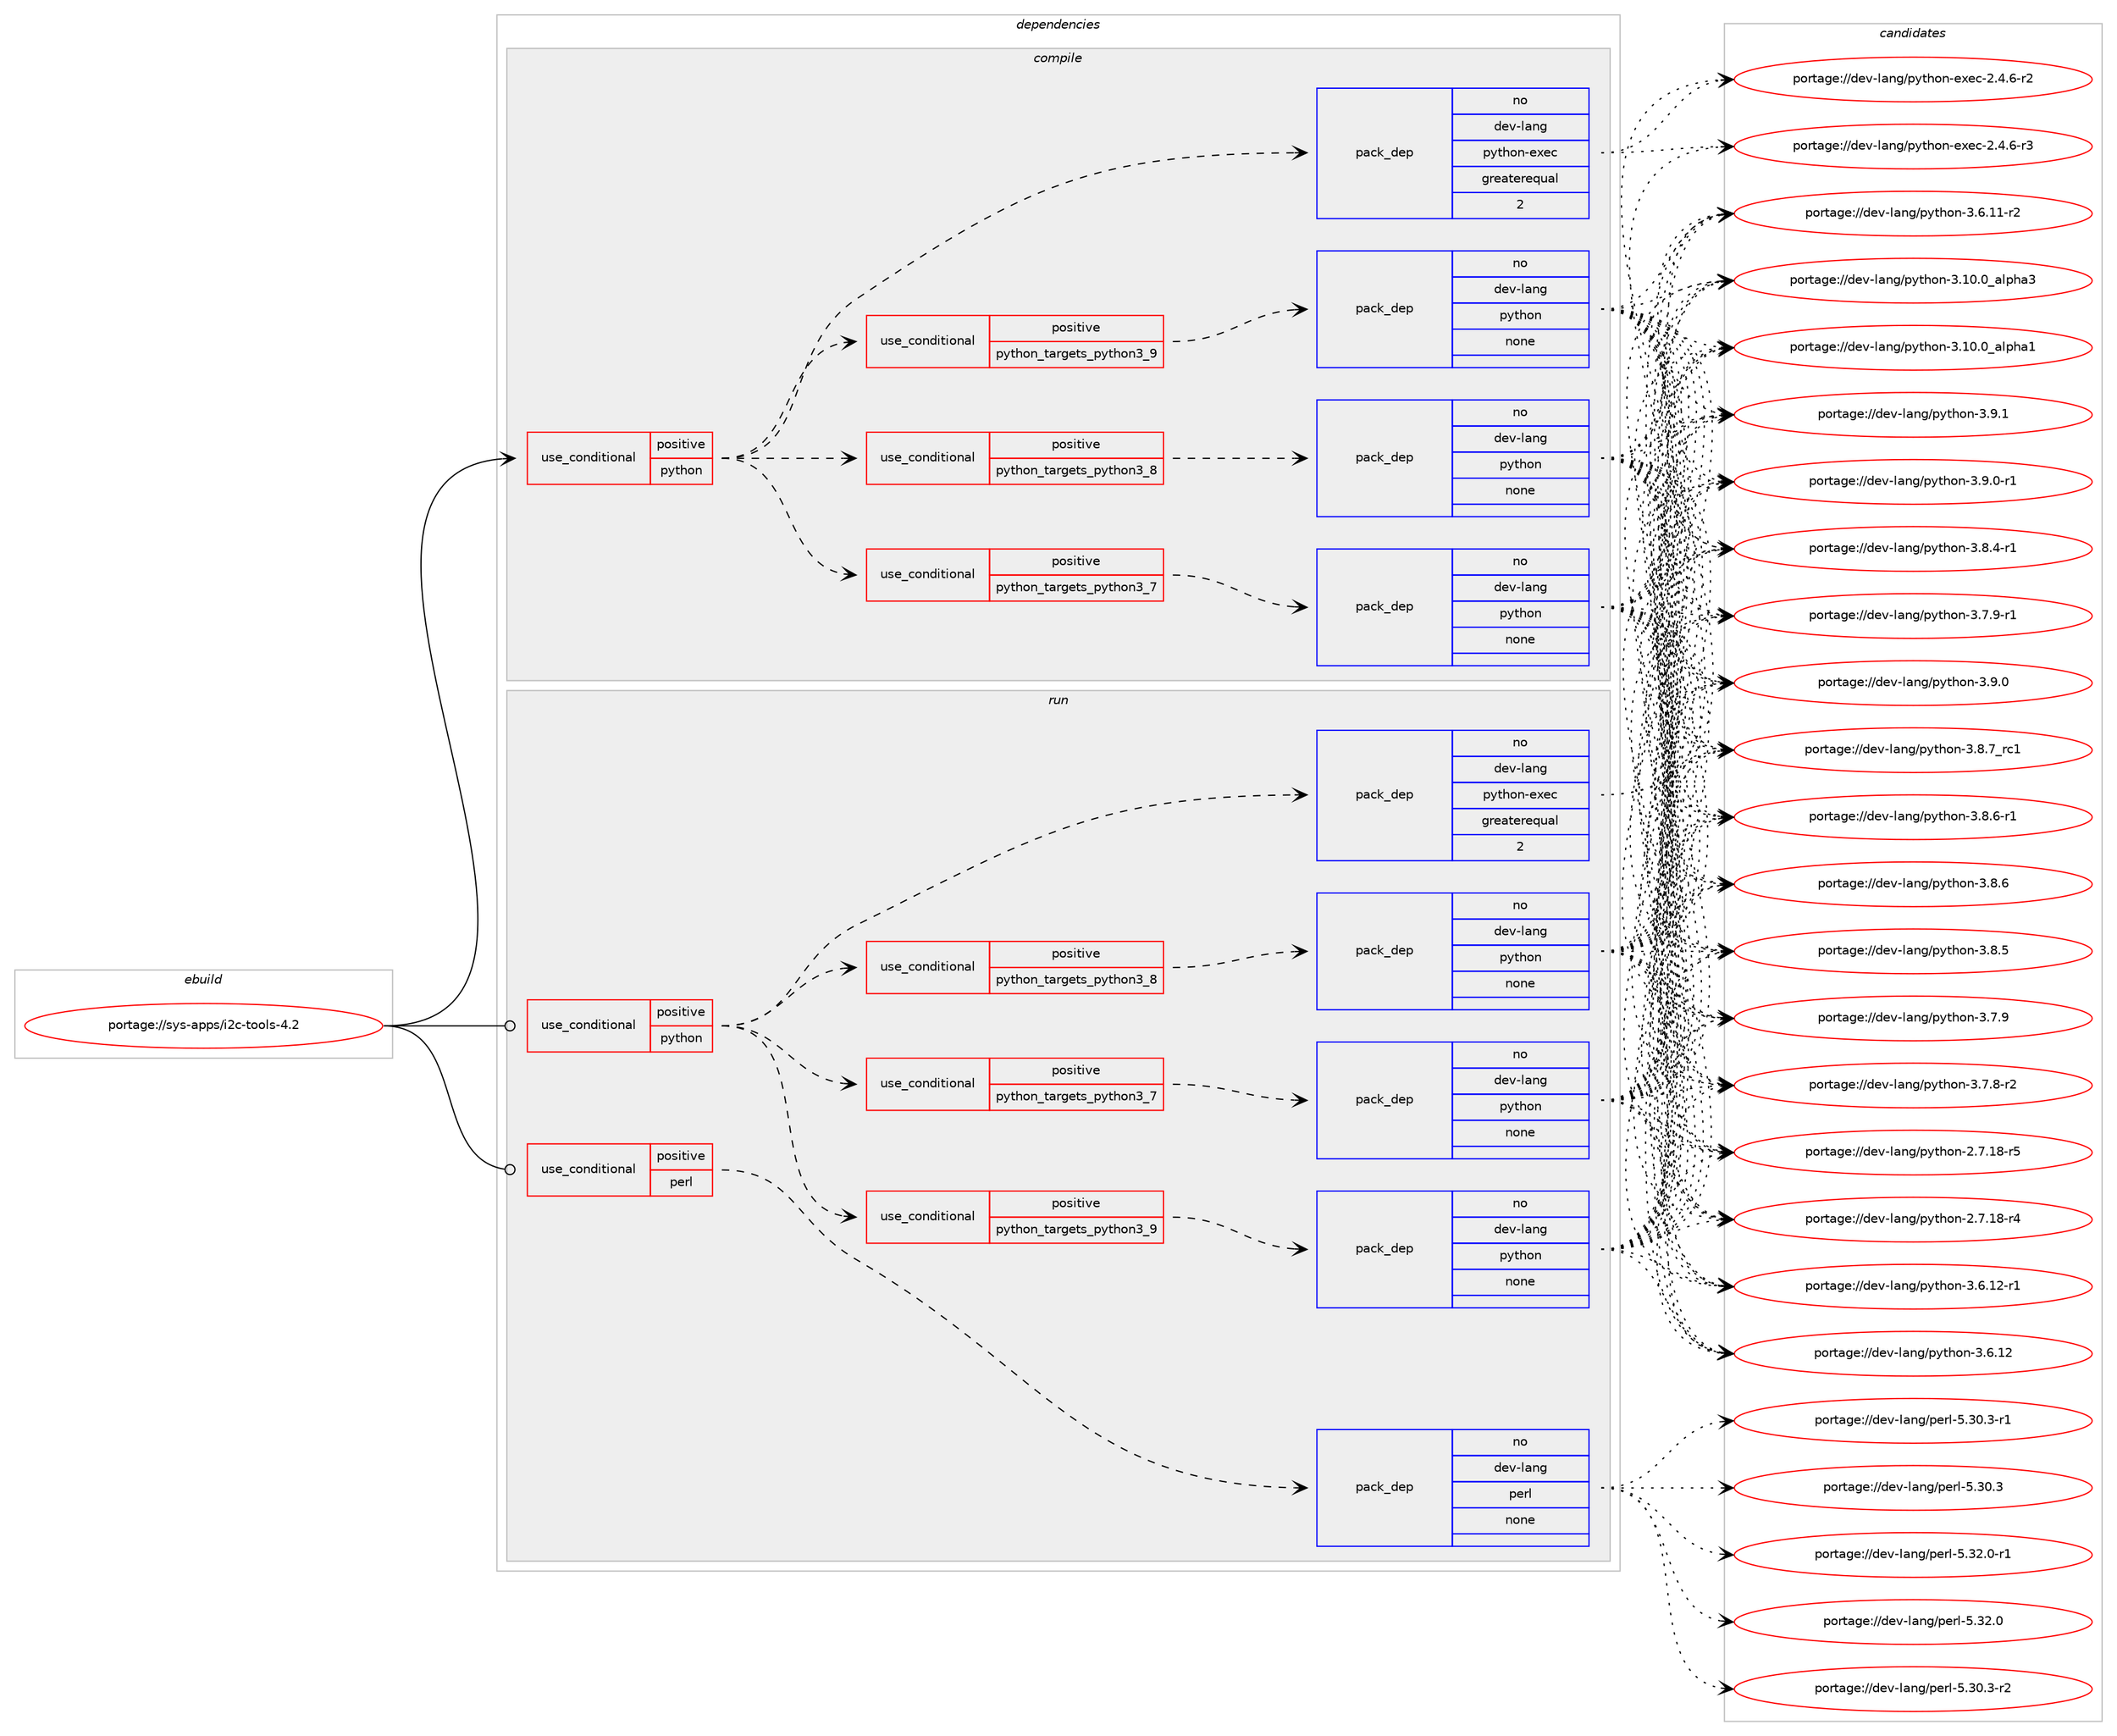 digraph prolog {

# *************
# Graph options
# *************

newrank=true;
concentrate=true;
compound=true;
graph [rankdir=LR,fontname=Helvetica,fontsize=10,ranksep=1.5];#, ranksep=2.5, nodesep=0.2];
edge  [arrowhead=vee];
node  [fontname=Helvetica,fontsize=10];

# **********
# The ebuild
# **********

subgraph cluster_leftcol {
color=gray;
rank=same;
label=<<i>ebuild</i>>;
id [label="portage://sys-apps/i2c-tools-4.2", color=red, width=4, href="../sys-apps/i2c-tools-4.2.svg"];
}

# ****************
# The dependencies
# ****************

subgraph cluster_midcol {
color=gray;
label=<<i>dependencies</i>>;
subgraph cluster_compile {
fillcolor="#eeeeee";
style=filled;
label=<<i>compile</i>>;
subgraph cond1297 {
dependency5857 [label=<<TABLE BORDER="0" CELLBORDER="1" CELLSPACING="0" CELLPADDING="4"><TR><TD ROWSPAN="3" CELLPADDING="10">use_conditional</TD></TR><TR><TD>positive</TD></TR><TR><TD>python</TD></TR></TABLE>>, shape=none, color=red];
subgraph cond1298 {
dependency5858 [label=<<TABLE BORDER="0" CELLBORDER="1" CELLSPACING="0" CELLPADDING="4"><TR><TD ROWSPAN="3" CELLPADDING="10">use_conditional</TD></TR><TR><TD>positive</TD></TR><TR><TD>python_targets_python3_7</TD></TR></TABLE>>, shape=none, color=red];
subgraph pack4469 {
dependency5859 [label=<<TABLE BORDER="0" CELLBORDER="1" CELLSPACING="0" CELLPADDING="4" WIDTH="220"><TR><TD ROWSPAN="6" CELLPADDING="30">pack_dep</TD></TR><TR><TD WIDTH="110">no</TD></TR><TR><TD>dev-lang</TD></TR><TR><TD>python</TD></TR><TR><TD>none</TD></TR><TR><TD></TD></TR></TABLE>>, shape=none, color=blue];
}
dependency5858:e -> dependency5859:w [weight=20,style="dashed",arrowhead="vee"];
}
dependency5857:e -> dependency5858:w [weight=20,style="dashed",arrowhead="vee"];
subgraph cond1299 {
dependency5860 [label=<<TABLE BORDER="0" CELLBORDER="1" CELLSPACING="0" CELLPADDING="4"><TR><TD ROWSPAN="3" CELLPADDING="10">use_conditional</TD></TR><TR><TD>positive</TD></TR><TR><TD>python_targets_python3_8</TD></TR></TABLE>>, shape=none, color=red];
subgraph pack4470 {
dependency5861 [label=<<TABLE BORDER="0" CELLBORDER="1" CELLSPACING="0" CELLPADDING="4" WIDTH="220"><TR><TD ROWSPAN="6" CELLPADDING="30">pack_dep</TD></TR><TR><TD WIDTH="110">no</TD></TR><TR><TD>dev-lang</TD></TR><TR><TD>python</TD></TR><TR><TD>none</TD></TR><TR><TD></TD></TR></TABLE>>, shape=none, color=blue];
}
dependency5860:e -> dependency5861:w [weight=20,style="dashed",arrowhead="vee"];
}
dependency5857:e -> dependency5860:w [weight=20,style="dashed",arrowhead="vee"];
subgraph cond1300 {
dependency5862 [label=<<TABLE BORDER="0" CELLBORDER="1" CELLSPACING="0" CELLPADDING="4"><TR><TD ROWSPAN="3" CELLPADDING="10">use_conditional</TD></TR><TR><TD>positive</TD></TR><TR><TD>python_targets_python3_9</TD></TR></TABLE>>, shape=none, color=red];
subgraph pack4471 {
dependency5863 [label=<<TABLE BORDER="0" CELLBORDER="1" CELLSPACING="0" CELLPADDING="4" WIDTH="220"><TR><TD ROWSPAN="6" CELLPADDING="30">pack_dep</TD></TR><TR><TD WIDTH="110">no</TD></TR><TR><TD>dev-lang</TD></TR><TR><TD>python</TD></TR><TR><TD>none</TD></TR><TR><TD></TD></TR></TABLE>>, shape=none, color=blue];
}
dependency5862:e -> dependency5863:w [weight=20,style="dashed",arrowhead="vee"];
}
dependency5857:e -> dependency5862:w [weight=20,style="dashed",arrowhead="vee"];
subgraph pack4472 {
dependency5864 [label=<<TABLE BORDER="0" CELLBORDER="1" CELLSPACING="0" CELLPADDING="4" WIDTH="220"><TR><TD ROWSPAN="6" CELLPADDING="30">pack_dep</TD></TR><TR><TD WIDTH="110">no</TD></TR><TR><TD>dev-lang</TD></TR><TR><TD>python-exec</TD></TR><TR><TD>greaterequal</TD></TR><TR><TD>2</TD></TR></TABLE>>, shape=none, color=blue];
}
dependency5857:e -> dependency5864:w [weight=20,style="dashed",arrowhead="vee"];
}
id:e -> dependency5857:w [weight=20,style="solid",arrowhead="vee"];
}
subgraph cluster_compileandrun {
fillcolor="#eeeeee";
style=filled;
label=<<i>compile and run</i>>;
}
subgraph cluster_run {
fillcolor="#eeeeee";
style=filled;
label=<<i>run</i>>;
subgraph cond1301 {
dependency5865 [label=<<TABLE BORDER="0" CELLBORDER="1" CELLSPACING="0" CELLPADDING="4"><TR><TD ROWSPAN="3" CELLPADDING="10">use_conditional</TD></TR><TR><TD>positive</TD></TR><TR><TD>perl</TD></TR></TABLE>>, shape=none, color=red];
subgraph pack4473 {
dependency5866 [label=<<TABLE BORDER="0" CELLBORDER="1" CELLSPACING="0" CELLPADDING="4" WIDTH="220"><TR><TD ROWSPAN="6" CELLPADDING="30">pack_dep</TD></TR><TR><TD WIDTH="110">no</TD></TR><TR><TD>dev-lang</TD></TR><TR><TD>perl</TD></TR><TR><TD>none</TD></TR><TR><TD></TD></TR></TABLE>>, shape=none, color=blue];
}
dependency5865:e -> dependency5866:w [weight=20,style="dashed",arrowhead="vee"];
}
id:e -> dependency5865:w [weight=20,style="solid",arrowhead="odot"];
subgraph cond1302 {
dependency5867 [label=<<TABLE BORDER="0" CELLBORDER="1" CELLSPACING="0" CELLPADDING="4"><TR><TD ROWSPAN="3" CELLPADDING="10">use_conditional</TD></TR><TR><TD>positive</TD></TR><TR><TD>python</TD></TR></TABLE>>, shape=none, color=red];
subgraph cond1303 {
dependency5868 [label=<<TABLE BORDER="0" CELLBORDER="1" CELLSPACING="0" CELLPADDING="4"><TR><TD ROWSPAN="3" CELLPADDING="10">use_conditional</TD></TR><TR><TD>positive</TD></TR><TR><TD>python_targets_python3_7</TD></TR></TABLE>>, shape=none, color=red];
subgraph pack4474 {
dependency5869 [label=<<TABLE BORDER="0" CELLBORDER="1" CELLSPACING="0" CELLPADDING="4" WIDTH="220"><TR><TD ROWSPAN="6" CELLPADDING="30">pack_dep</TD></TR><TR><TD WIDTH="110">no</TD></TR><TR><TD>dev-lang</TD></TR><TR><TD>python</TD></TR><TR><TD>none</TD></TR><TR><TD></TD></TR></TABLE>>, shape=none, color=blue];
}
dependency5868:e -> dependency5869:w [weight=20,style="dashed",arrowhead="vee"];
}
dependency5867:e -> dependency5868:w [weight=20,style="dashed",arrowhead="vee"];
subgraph cond1304 {
dependency5870 [label=<<TABLE BORDER="0" CELLBORDER="1" CELLSPACING="0" CELLPADDING="4"><TR><TD ROWSPAN="3" CELLPADDING="10">use_conditional</TD></TR><TR><TD>positive</TD></TR><TR><TD>python_targets_python3_8</TD></TR></TABLE>>, shape=none, color=red];
subgraph pack4475 {
dependency5871 [label=<<TABLE BORDER="0" CELLBORDER="1" CELLSPACING="0" CELLPADDING="4" WIDTH="220"><TR><TD ROWSPAN="6" CELLPADDING="30">pack_dep</TD></TR><TR><TD WIDTH="110">no</TD></TR><TR><TD>dev-lang</TD></TR><TR><TD>python</TD></TR><TR><TD>none</TD></TR><TR><TD></TD></TR></TABLE>>, shape=none, color=blue];
}
dependency5870:e -> dependency5871:w [weight=20,style="dashed",arrowhead="vee"];
}
dependency5867:e -> dependency5870:w [weight=20,style="dashed",arrowhead="vee"];
subgraph cond1305 {
dependency5872 [label=<<TABLE BORDER="0" CELLBORDER="1" CELLSPACING="0" CELLPADDING="4"><TR><TD ROWSPAN="3" CELLPADDING="10">use_conditional</TD></TR><TR><TD>positive</TD></TR><TR><TD>python_targets_python3_9</TD></TR></TABLE>>, shape=none, color=red];
subgraph pack4476 {
dependency5873 [label=<<TABLE BORDER="0" CELLBORDER="1" CELLSPACING="0" CELLPADDING="4" WIDTH="220"><TR><TD ROWSPAN="6" CELLPADDING="30">pack_dep</TD></TR><TR><TD WIDTH="110">no</TD></TR><TR><TD>dev-lang</TD></TR><TR><TD>python</TD></TR><TR><TD>none</TD></TR><TR><TD></TD></TR></TABLE>>, shape=none, color=blue];
}
dependency5872:e -> dependency5873:w [weight=20,style="dashed",arrowhead="vee"];
}
dependency5867:e -> dependency5872:w [weight=20,style="dashed",arrowhead="vee"];
subgraph pack4477 {
dependency5874 [label=<<TABLE BORDER="0" CELLBORDER="1" CELLSPACING="0" CELLPADDING="4" WIDTH="220"><TR><TD ROWSPAN="6" CELLPADDING="30">pack_dep</TD></TR><TR><TD WIDTH="110">no</TD></TR><TR><TD>dev-lang</TD></TR><TR><TD>python-exec</TD></TR><TR><TD>greaterequal</TD></TR><TR><TD>2</TD></TR></TABLE>>, shape=none, color=blue];
}
dependency5867:e -> dependency5874:w [weight=20,style="dashed",arrowhead="vee"];
}
id:e -> dependency5867:w [weight=20,style="solid",arrowhead="odot"];
}
}

# **************
# The candidates
# **************

subgraph cluster_choices {
rank=same;
color=gray;
label=<<i>candidates</i>>;

subgraph choice4469 {
color=black;
nodesep=1;
choice100101118451089711010347112121116104111110455146574649 [label="portage://dev-lang/python-3.9.1", color=red, width=4,href="../dev-lang/python-3.9.1.svg"];
choice1001011184510897110103471121211161041111104551465746484511449 [label="portage://dev-lang/python-3.9.0-r1", color=red, width=4,href="../dev-lang/python-3.9.0-r1.svg"];
choice100101118451089711010347112121116104111110455146574648 [label="portage://dev-lang/python-3.9.0", color=red, width=4,href="../dev-lang/python-3.9.0.svg"];
choice100101118451089711010347112121116104111110455146564655951149949 [label="portage://dev-lang/python-3.8.7_rc1", color=red, width=4,href="../dev-lang/python-3.8.7_rc1.svg"];
choice1001011184510897110103471121211161041111104551465646544511449 [label="portage://dev-lang/python-3.8.6-r1", color=red, width=4,href="../dev-lang/python-3.8.6-r1.svg"];
choice100101118451089711010347112121116104111110455146564654 [label="portage://dev-lang/python-3.8.6", color=red, width=4,href="../dev-lang/python-3.8.6.svg"];
choice100101118451089711010347112121116104111110455146564653 [label="portage://dev-lang/python-3.8.5", color=red, width=4,href="../dev-lang/python-3.8.5.svg"];
choice1001011184510897110103471121211161041111104551465646524511449 [label="portage://dev-lang/python-3.8.4-r1", color=red, width=4,href="../dev-lang/python-3.8.4-r1.svg"];
choice1001011184510897110103471121211161041111104551465546574511449 [label="portage://dev-lang/python-3.7.9-r1", color=red, width=4,href="../dev-lang/python-3.7.9-r1.svg"];
choice100101118451089711010347112121116104111110455146554657 [label="portage://dev-lang/python-3.7.9", color=red, width=4,href="../dev-lang/python-3.7.9.svg"];
choice1001011184510897110103471121211161041111104551465546564511450 [label="portage://dev-lang/python-3.7.8-r2", color=red, width=4,href="../dev-lang/python-3.7.8-r2.svg"];
choice100101118451089711010347112121116104111110455146544649504511449 [label="portage://dev-lang/python-3.6.12-r1", color=red, width=4,href="../dev-lang/python-3.6.12-r1.svg"];
choice10010111845108971101034711212111610411111045514654464950 [label="portage://dev-lang/python-3.6.12", color=red, width=4,href="../dev-lang/python-3.6.12.svg"];
choice100101118451089711010347112121116104111110455146544649494511450 [label="portage://dev-lang/python-3.6.11-r2", color=red, width=4,href="../dev-lang/python-3.6.11-r2.svg"];
choice1001011184510897110103471121211161041111104551464948464895971081121049751 [label="portage://dev-lang/python-3.10.0_alpha3", color=red, width=4,href="../dev-lang/python-3.10.0_alpha3.svg"];
choice1001011184510897110103471121211161041111104551464948464895971081121049749 [label="portage://dev-lang/python-3.10.0_alpha1", color=red, width=4,href="../dev-lang/python-3.10.0_alpha1.svg"];
choice100101118451089711010347112121116104111110455046554649564511453 [label="portage://dev-lang/python-2.7.18-r5", color=red, width=4,href="../dev-lang/python-2.7.18-r5.svg"];
choice100101118451089711010347112121116104111110455046554649564511452 [label="portage://dev-lang/python-2.7.18-r4", color=red, width=4,href="../dev-lang/python-2.7.18-r4.svg"];
dependency5859:e -> choice100101118451089711010347112121116104111110455146574649:w [style=dotted,weight="100"];
dependency5859:e -> choice1001011184510897110103471121211161041111104551465746484511449:w [style=dotted,weight="100"];
dependency5859:e -> choice100101118451089711010347112121116104111110455146574648:w [style=dotted,weight="100"];
dependency5859:e -> choice100101118451089711010347112121116104111110455146564655951149949:w [style=dotted,weight="100"];
dependency5859:e -> choice1001011184510897110103471121211161041111104551465646544511449:w [style=dotted,weight="100"];
dependency5859:e -> choice100101118451089711010347112121116104111110455146564654:w [style=dotted,weight="100"];
dependency5859:e -> choice100101118451089711010347112121116104111110455146564653:w [style=dotted,weight="100"];
dependency5859:e -> choice1001011184510897110103471121211161041111104551465646524511449:w [style=dotted,weight="100"];
dependency5859:e -> choice1001011184510897110103471121211161041111104551465546574511449:w [style=dotted,weight="100"];
dependency5859:e -> choice100101118451089711010347112121116104111110455146554657:w [style=dotted,weight="100"];
dependency5859:e -> choice1001011184510897110103471121211161041111104551465546564511450:w [style=dotted,weight="100"];
dependency5859:e -> choice100101118451089711010347112121116104111110455146544649504511449:w [style=dotted,weight="100"];
dependency5859:e -> choice10010111845108971101034711212111610411111045514654464950:w [style=dotted,weight="100"];
dependency5859:e -> choice100101118451089711010347112121116104111110455146544649494511450:w [style=dotted,weight="100"];
dependency5859:e -> choice1001011184510897110103471121211161041111104551464948464895971081121049751:w [style=dotted,weight="100"];
dependency5859:e -> choice1001011184510897110103471121211161041111104551464948464895971081121049749:w [style=dotted,weight="100"];
dependency5859:e -> choice100101118451089711010347112121116104111110455046554649564511453:w [style=dotted,weight="100"];
dependency5859:e -> choice100101118451089711010347112121116104111110455046554649564511452:w [style=dotted,weight="100"];
}
subgraph choice4470 {
color=black;
nodesep=1;
choice100101118451089711010347112121116104111110455146574649 [label="portage://dev-lang/python-3.9.1", color=red, width=4,href="../dev-lang/python-3.9.1.svg"];
choice1001011184510897110103471121211161041111104551465746484511449 [label="portage://dev-lang/python-3.9.0-r1", color=red, width=4,href="../dev-lang/python-3.9.0-r1.svg"];
choice100101118451089711010347112121116104111110455146574648 [label="portage://dev-lang/python-3.9.0", color=red, width=4,href="../dev-lang/python-3.9.0.svg"];
choice100101118451089711010347112121116104111110455146564655951149949 [label="portage://dev-lang/python-3.8.7_rc1", color=red, width=4,href="../dev-lang/python-3.8.7_rc1.svg"];
choice1001011184510897110103471121211161041111104551465646544511449 [label="portage://dev-lang/python-3.8.6-r1", color=red, width=4,href="../dev-lang/python-3.8.6-r1.svg"];
choice100101118451089711010347112121116104111110455146564654 [label="portage://dev-lang/python-3.8.6", color=red, width=4,href="../dev-lang/python-3.8.6.svg"];
choice100101118451089711010347112121116104111110455146564653 [label="portage://dev-lang/python-3.8.5", color=red, width=4,href="../dev-lang/python-3.8.5.svg"];
choice1001011184510897110103471121211161041111104551465646524511449 [label="portage://dev-lang/python-3.8.4-r1", color=red, width=4,href="../dev-lang/python-3.8.4-r1.svg"];
choice1001011184510897110103471121211161041111104551465546574511449 [label="portage://dev-lang/python-3.7.9-r1", color=red, width=4,href="../dev-lang/python-3.7.9-r1.svg"];
choice100101118451089711010347112121116104111110455146554657 [label="portage://dev-lang/python-3.7.9", color=red, width=4,href="../dev-lang/python-3.7.9.svg"];
choice1001011184510897110103471121211161041111104551465546564511450 [label="portage://dev-lang/python-3.7.8-r2", color=red, width=4,href="../dev-lang/python-3.7.8-r2.svg"];
choice100101118451089711010347112121116104111110455146544649504511449 [label="portage://dev-lang/python-3.6.12-r1", color=red, width=4,href="../dev-lang/python-3.6.12-r1.svg"];
choice10010111845108971101034711212111610411111045514654464950 [label="portage://dev-lang/python-3.6.12", color=red, width=4,href="../dev-lang/python-3.6.12.svg"];
choice100101118451089711010347112121116104111110455146544649494511450 [label="portage://dev-lang/python-3.6.11-r2", color=red, width=4,href="../dev-lang/python-3.6.11-r2.svg"];
choice1001011184510897110103471121211161041111104551464948464895971081121049751 [label="portage://dev-lang/python-3.10.0_alpha3", color=red, width=4,href="../dev-lang/python-3.10.0_alpha3.svg"];
choice1001011184510897110103471121211161041111104551464948464895971081121049749 [label="portage://dev-lang/python-3.10.0_alpha1", color=red, width=4,href="../dev-lang/python-3.10.0_alpha1.svg"];
choice100101118451089711010347112121116104111110455046554649564511453 [label="portage://dev-lang/python-2.7.18-r5", color=red, width=4,href="../dev-lang/python-2.7.18-r5.svg"];
choice100101118451089711010347112121116104111110455046554649564511452 [label="portage://dev-lang/python-2.7.18-r4", color=red, width=4,href="../dev-lang/python-2.7.18-r4.svg"];
dependency5861:e -> choice100101118451089711010347112121116104111110455146574649:w [style=dotted,weight="100"];
dependency5861:e -> choice1001011184510897110103471121211161041111104551465746484511449:w [style=dotted,weight="100"];
dependency5861:e -> choice100101118451089711010347112121116104111110455146574648:w [style=dotted,weight="100"];
dependency5861:e -> choice100101118451089711010347112121116104111110455146564655951149949:w [style=dotted,weight="100"];
dependency5861:e -> choice1001011184510897110103471121211161041111104551465646544511449:w [style=dotted,weight="100"];
dependency5861:e -> choice100101118451089711010347112121116104111110455146564654:w [style=dotted,weight="100"];
dependency5861:e -> choice100101118451089711010347112121116104111110455146564653:w [style=dotted,weight="100"];
dependency5861:e -> choice1001011184510897110103471121211161041111104551465646524511449:w [style=dotted,weight="100"];
dependency5861:e -> choice1001011184510897110103471121211161041111104551465546574511449:w [style=dotted,weight="100"];
dependency5861:e -> choice100101118451089711010347112121116104111110455146554657:w [style=dotted,weight="100"];
dependency5861:e -> choice1001011184510897110103471121211161041111104551465546564511450:w [style=dotted,weight="100"];
dependency5861:e -> choice100101118451089711010347112121116104111110455146544649504511449:w [style=dotted,weight="100"];
dependency5861:e -> choice10010111845108971101034711212111610411111045514654464950:w [style=dotted,weight="100"];
dependency5861:e -> choice100101118451089711010347112121116104111110455146544649494511450:w [style=dotted,weight="100"];
dependency5861:e -> choice1001011184510897110103471121211161041111104551464948464895971081121049751:w [style=dotted,weight="100"];
dependency5861:e -> choice1001011184510897110103471121211161041111104551464948464895971081121049749:w [style=dotted,weight="100"];
dependency5861:e -> choice100101118451089711010347112121116104111110455046554649564511453:w [style=dotted,weight="100"];
dependency5861:e -> choice100101118451089711010347112121116104111110455046554649564511452:w [style=dotted,weight="100"];
}
subgraph choice4471 {
color=black;
nodesep=1;
choice100101118451089711010347112121116104111110455146574649 [label="portage://dev-lang/python-3.9.1", color=red, width=4,href="../dev-lang/python-3.9.1.svg"];
choice1001011184510897110103471121211161041111104551465746484511449 [label="portage://dev-lang/python-3.9.0-r1", color=red, width=4,href="../dev-lang/python-3.9.0-r1.svg"];
choice100101118451089711010347112121116104111110455146574648 [label="portage://dev-lang/python-3.9.0", color=red, width=4,href="../dev-lang/python-3.9.0.svg"];
choice100101118451089711010347112121116104111110455146564655951149949 [label="portage://dev-lang/python-3.8.7_rc1", color=red, width=4,href="../dev-lang/python-3.8.7_rc1.svg"];
choice1001011184510897110103471121211161041111104551465646544511449 [label="portage://dev-lang/python-3.8.6-r1", color=red, width=4,href="../dev-lang/python-3.8.6-r1.svg"];
choice100101118451089711010347112121116104111110455146564654 [label="portage://dev-lang/python-3.8.6", color=red, width=4,href="../dev-lang/python-3.8.6.svg"];
choice100101118451089711010347112121116104111110455146564653 [label="portage://dev-lang/python-3.8.5", color=red, width=4,href="../dev-lang/python-3.8.5.svg"];
choice1001011184510897110103471121211161041111104551465646524511449 [label="portage://dev-lang/python-3.8.4-r1", color=red, width=4,href="../dev-lang/python-3.8.4-r1.svg"];
choice1001011184510897110103471121211161041111104551465546574511449 [label="portage://dev-lang/python-3.7.9-r1", color=red, width=4,href="../dev-lang/python-3.7.9-r1.svg"];
choice100101118451089711010347112121116104111110455146554657 [label="portage://dev-lang/python-3.7.9", color=red, width=4,href="../dev-lang/python-3.7.9.svg"];
choice1001011184510897110103471121211161041111104551465546564511450 [label="portage://dev-lang/python-3.7.8-r2", color=red, width=4,href="../dev-lang/python-3.7.8-r2.svg"];
choice100101118451089711010347112121116104111110455146544649504511449 [label="portage://dev-lang/python-3.6.12-r1", color=red, width=4,href="../dev-lang/python-3.6.12-r1.svg"];
choice10010111845108971101034711212111610411111045514654464950 [label="portage://dev-lang/python-3.6.12", color=red, width=4,href="../dev-lang/python-3.6.12.svg"];
choice100101118451089711010347112121116104111110455146544649494511450 [label="portage://dev-lang/python-3.6.11-r2", color=red, width=4,href="../dev-lang/python-3.6.11-r2.svg"];
choice1001011184510897110103471121211161041111104551464948464895971081121049751 [label="portage://dev-lang/python-3.10.0_alpha3", color=red, width=4,href="../dev-lang/python-3.10.0_alpha3.svg"];
choice1001011184510897110103471121211161041111104551464948464895971081121049749 [label="portage://dev-lang/python-3.10.0_alpha1", color=red, width=4,href="../dev-lang/python-3.10.0_alpha1.svg"];
choice100101118451089711010347112121116104111110455046554649564511453 [label="portage://dev-lang/python-2.7.18-r5", color=red, width=4,href="../dev-lang/python-2.7.18-r5.svg"];
choice100101118451089711010347112121116104111110455046554649564511452 [label="portage://dev-lang/python-2.7.18-r4", color=red, width=4,href="../dev-lang/python-2.7.18-r4.svg"];
dependency5863:e -> choice100101118451089711010347112121116104111110455146574649:w [style=dotted,weight="100"];
dependency5863:e -> choice1001011184510897110103471121211161041111104551465746484511449:w [style=dotted,weight="100"];
dependency5863:e -> choice100101118451089711010347112121116104111110455146574648:w [style=dotted,weight="100"];
dependency5863:e -> choice100101118451089711010347112121116104111110455146564655951149949:w [style=dotted,weight="100"];
dependency5863:e -> choice1001011184510897110103471121211161041111104551465646544511449:w [style=dotted,weight="100"];
dependency5863:e -> choice100101118451089711010347112121116104111110455146564654:w [style=dotted,weight="100"];
dependency5863:e -> choice100101118451089711010347112121116104111110455146564653:w [style=dotted,weight="100"];
dependency5863:e -> choice1001011184510897110103471121211161041111104551465646524511449:w [style=dotted,weight="100"];
dependency5863:e -> choice1001011184510897110103471121211161041111104551465546574511449:w [style=dotted,weight="100"];
dependency5863:e -> choice100101118451089711010347112121116104111110455146554657:w [style=dotted,weight="100"];
dependency5863:e -> choice1001011184510897110103471121211161041111104551465546564511450:w [style=dotted,weight="100"];
dependency5863:e -> choice100101118451089711010347112121116104111110455146544649504511449:w [style=dotted,weight="100"];
dependency5863:e -> choice10010111845108971101034711212111610411111045514654464950:w [style=dotted,weight="100"];
dependency5863:e -> choice100101118451089711010347112121116104111110455146544649494511450:w [style=dotted,weight="100"];
dependency5863:e -> choice1001011184510897110103471121211161041111104551464948464895971081121049751:w [style=dotted,weight="100"];
dependency5863:e -> choice1001011184510897110103471121211161041111104551464948464895971081121049749:w [style=dotted,weight="100"];
dependency5863:e -> choice100101118451089711010347112121116104111110455046554649564511453:w [style=dotted,weight="100"];
dependency5863:e -> choice100101118451089711010347112121116104111110455046554649564511452:w [style=dotted,weight="100"];
}
subgraph choice4472 {
color=black;
nodesep=1;
choice10010111845108971101034711212111610411111045101120101994550465246544511451 [label="portage://dev-lang/python-exec-2.4.6-r3", color=red, width=4,href="../dev-lang/python-exec-2.4.6-r3.svg"];
choice10010111845108971101034711212111610411111045101120101994550465246544511450 [label="portage://dev-lang/python-exec-2.4.6-r2", color=red, width=4,href="../dev-lang/python-exec-2.4.6-r2.svg"];
dependency5864:e -> choice10010111845108971101034711212111610411111045101120101994550465246544511451:w [style=dotted,weight="100"];
dependency5864:e -> choice10010111845108971101034711212111610411111045101120101994550465246544511450:w [style=dotted,weight="100"];
}
subgraph choice4473 {
color=black;
nodesep=1;
choice100101118451089711010347112101114108455346515046484511449 [label="portage://dev-lang/perl-5.32.0-r1", color=red, width=4,href="../dev-lang/perl-5.32.0-r1.svg"];
choice10010111845108971101034711210111410845534651504648 [label="portage://dev-lang/perl-5.32.0", color=red, width=4,href="../dev-lang/perl-5.32.0.svg"];
choice100101118451089711010347112101114108455346514846514511450 [label="portage://dev-lang/perl-5.30.3-r2", color=red, width=4,href="../dev-lang/perl-5.30.3-r2.svg"];
choice100101118451089711010347112101114108455346514846514511449 [label="portage://dev-lang/perl-5.30.3-r1", color=red, width=4,href="../dev-lang/perl-5.30.3-r1.svg"];
choice10010111845108971101034711210111410845534651484651 [label="portage://dev-lang/perl-5.30.3", color=red, width=4,href="../dev-lang/perl-5.30.3.svg"];
dependency5866:e -> choice100101118451089711010347112101114108455346515046484511449:w [style=dotted,weight="100"];
dependency5866:e -> choice10010111845108971101034711210111410845534651504648:w [style=dotted,weight="100"];
dependency5866:e -> choice100101118451089711010347112101114108455346514846514511450:w [style=dotted,weight="100"];
dependency5866:e -> choice100101118451089711010347112101114108455346514846514511449:w [style=dotted,weight="100"];
dependency5866:e -> choice10010111845108971101034711210111410845534651484651:w [style=dotted,weight="100"];
}
subgraph choice4474 {
color=black;
nodesep=1;
choice100101118451089711010347112121116104111110455146574649 [label="portage://dev-lang/python-3.9.1", color=red, width=4,href="../dev-lang/python-3.9.1.svg"];
choice1001011184510897110103471121211161041111104551465746484511449 [label="portage://dev-lang/python-3.9.0-r1", color=red, width=4,href="../dev-lang/python-3.9.0-r1.svg"];
choice100101118451089711010347112121116104111110455146574648 [label="portage://dev-lang/python-3.9.0", color=red, width=4,href="../dev-lang/python-3.9.0.svg"];
choice100101118451089711010347112121116104111110455146564655951149949 [label="portage://dev-lang/python-3.8.7_rc1", color=red, width=4,href="../dev-lang/python-3.8.7_rc1.svg"];
choice1001011184510897110103471121211161041111104551465646544511449 [label="portage://dev-lang/python-3.8.6-r1", color=red, width=4,href="../dev-lang/python-3.8.6-r1.svg"];
choice100101118451089711010347112121116104111110455146564654 [label="portage://dev-lang/python-3.8.6", color=red, width=4,href="../dev-lang/python-3.8.6.svg"];
choice100101118451089711010347112121116104111110455146564653 [label="portage://dev-lang/python-3.8.5", color=red, width=4,href="../dev-lang/python-3.8.5.svg"];
choice1001011184510897110103471121211161041111104551465646524511449 [label="portage://dev-lang/python-3.8.4-r1", color=red, width=4,href="../dev-lang/python-3.8.4-r1.svg"];
choice1001011184510897110103471121211161041111104551465546574511449 [label="portage://dev-lang/python-3.7.9-r1", color=red, width=4,href="../dev-lang/python-3.7.9-r1.svg"];
choice100101118451089711010347112121116104111110455146554657 [label="portage://dev-lang/python-3.7.9", color=red, width=4,href="../dev-lang/python-3.7.9.svg"];
choice1001011184510897110103471121211161041111104551465546564511450 [label="portage://dev-lang/python-3.7.8-r2", color=red, width=4,href="../dev-lang/python-3.7.8-r2.svg"];
choice100101118451089711010347112121116104111110455146544649504511449 [label="portage://dev-lang/python-3.6.12-r1", color=red, width=4,href="../dev-lang/python-3.6.12-r1.svg"];
choice10010111845108971101034711212111610411111045514654464950 [label="portage://dev-lang/python-3.6.12", color=red, width=4,href="../dev-lang/python-3.6.12.svg"];
choice100101118451089711010347112121116104111110455146544649494511450 [label="portage://dev-lang/python-3.6.11-r2", color=red, width=4,href="../dev-lang/python-3.6.11-r2.svg"];
choice1001011184510897110103471121211161041111104551464948464895971081121049751 [label="portage://dev-lang/python-3.10.0_alpha3", color=red, width=4,href="../dev-lang/python-3.10.0_alpha3.svg"];
choice1001011184510897110103471121211161041111104551464948464895971081121049749 [label="portage://dev-lang/python-3.10.0_alpha1", color=red, width=4,href="../dev-lang/python-3.10.0_alpha1.svg"];
choice100101118451089711010347112121116104111110455046554649564511453 [label="portage://dev-lang/python-2.7.18-r5", color=red, width=4,href="../dev-lang/python-2.7.18-r5.svg"];
choice100101118451089711010347112121116104111110455046554649564511452 [label="portage://dev-lang/python-2.7.18-r4", color=red, width=4,href="../dev-lang/python-2.7.18-r4.svg"];
dependency5869:e -> choice100101118451089711010347112121116104111110455146574649:w [style=dotted,weight="100"];
dependency5869:e -> choice1001011184510897110103471121211161041111104551465746484511449:w [style=dotted,weight="100"];
dependency5869:e -> choice100101118451089711010347112121116104111110455146574648:w [style=dotted,weight="100"];
dependency5869:e -> choice100101118451089711010347112121116104111110455146564655951149949:w [style=dotted,weight="100"];
dependency5869:e -> choice1001011184510897110103471121211161041111104551465646544511449:w [style=dotted,weight="100"];
dependency5869:e -> choice100101118451089711010347112121116104111110455146564654:w [style=dotted,weight="100"];
dependency5869:e -> choice100101118451089711010347112121116104111110455146564653:w [style=dotted,weight="100"];
dependency5869:e -> choice1001011184510897110103471121211161041111104551465646524511449:w [style=dotted,weight="100"];
dependency5869:e -> choice1001011184510897110103471121211161041111104551465546574511449:w [style=dotted,weight="100"];
dependency5869:e -> choice100101118451089711010347112121116104111110455146554657:w [style=dotted,weight="100"];
dependency5869:e -> choice1001011184510897110103471121211161041111104551465546564511450:w [style=dotted,weight="100"];
dependency5869:e -> choice100101118451089711010347112121116104111110455146544649504511449:w [style=dotted,weight="100"];
dependency5869:e -> choice10010111845108971101034711212111610411111045514654464950:w [style=dotted,weight="100"];
dependency5869:e -> choice100101118451089711010347112121116104111110455146544649494511450:w [style=dotted,weight="100"];
dependency5869:e -> choice1001011184510897110103471121211161041111104551464948464895971081121049751:w [style=dotted,weight="100"];
dependency5869:e -> choice1001011184510897110103471121211161041111104551464948464895971081121049749:w [style=dotted,weight="100"];
dependency5869:e -> choice100101118451089711010347112121116104111110455046554649564511453:w [style=dotted,weight="100"];
dependency5869:e -> choice100101118451089711010347112121116104111110455046554649564511452:w [style=dotted,weight="100"];
}
subgraph choice4475 {
color=black;
nodesep=1;
choice100101118451089711010347112121116104111110455146574649 [label="portage://dev-lang/python-3.9.1", color=red, width=4,href="../dev-lang/python-3.9.1.svg"];
choice1001011184510897110103471121211161041111104551465746484511449 [label="portage://dev-lang/python-3.9.0-r1", color=red, width=4,href="../dev-lang/python-3.9.0-r1.svg"];
choice100101118451089711010347112121116104111110455146574648 [label="portage://dev-lang/python-3.9.0", color=red, width=4,href="../dev-lang/python-3.9.0.svg"];
choice100101118451089711010347112121116104111110455146564655951149949 [label="portage://dev-lang/python-3.8.7_rc1", color=red, width=4,href="../dev-lang/python-3.8.7_rc1.svg"];
choice1001011184510897110103471121211161041111104551465646544511449 [label="portage://dev-lang/python-3.8.6-r1", color=red, width=4,href="../dev-lang/python-3.8.6-r1.svg"];
choice100101118451089711010347112121116104111110455146564654 [label="portage://dev-lang/python-3.8.6", color=red, width=4,href="../dev-lang/python-3.8.6.svg"];
choice100101118451089711010347112121116104111110455146564653 [label="portage://dev-lang/python-3.8.5", color=red, width=4,href="../dev-lang/python-3.8.5.svg"];
choice1001011184510897110103471121211161041111104551465646524511449 [label="portage://dev-lang/python-3.8.4-r1", color=red, width=4,href="../dev-lang/python-3.8.4-r1.svg"];
choice1001011184510897110103471121211161041111104551465546574511449 [label="portage://dev-lang/python-3.7.9-r1", color=red, width=4,href="../dev-lang/python-3.7.9-r1.svg"];
choice100101118451089711010347112121116104111110455146554657 [label="portage://dev-lang/python-3.7.9", color=red, width=4,href="../dev-lang/python-3.7.9.svg"];
choice1001011184510897110103471121211161041111104551465546564511450 [label="portage://dev-lang/python-3.7.8-r2", color=red, width=4,href="../dev-lang/python-3.7.8-r2.svg"];
choice100101118451089711010347112121116104111110455146544649504511449 [label="portage://dev-lang/python-3.6.12-r1", color=red, width=4,href="../dev-lang/python-3.6.12-r1.svg"];
choice10010111845108971101034711212111610411111045514654464950 [label="portage://dev-lang/python-3.6.12", color=red, width=4,href="../dev-lang/python-3.6.12.svg"];
choice100101118451089711010347112121116104111110455146544649494511450 [label="portage://dev-lang/python-3.6.11-r2", color=red, width=4,href="../dev-lang/python-3.6.11-r2.svg"];
choice1001011184510897110103471121211161041111104551464948464895971081121049751 [label="portage://dev-lang/python-3.10.0_alpha3", color=red, width=4,href="../dev-lang/python-3.10.0_alpha3.svg"];
choice1001011184510897110103471121211161041111104551464948464895971081121049749 [label="portage://dev-lang/python-3.10.0_alpha1", color=red, width=4,href="../dev-lang/python-3.10.0_alpha1.svg"];
choice100101118451089711010347112121116104111110455046554649564511453 [label="portage://dev-lang/python-2.7.18-r5", color=red, width=4,href="../dev-lang/python-2.7.18-r5.svg"];
choice100101118451089711010347112121116104111110455046554649564511452 [label="portage://dev-lang/python-2.7.18-r4", color=red, width=4,href="../dev-lang/python-2.7.18-r4.svg"];
dependency5871:e -> choice100101118451089711010347112121116104111110455146574649:w [style=dotted,weight="100"];
dependency5871:e -> choice1001011184510897110103471121211161041111104551465746484511449:w [style=dotted,weight="100"];
dependency5871:e -> choice100101118451089711010347112121116104111110455146574648:w [style=dotted,weight="100"];
dependency5871:e -> choice100101118451089711010347112121116104111110455146564655951149949:w [style=dotted,weight="100"];
dependency5871:e -> choice1001011184510897110103471121211161041111104551465646544511449:w [style=dotted,weight="100"];
dependency5871:e -> choice100101118451089711010347112121116104111110455146564654:w [style=dotted,weight="100"];
dependency5871:e -> choice100101118451089711010347112121116104111110455146564653:w [style=dotted,weight="100"];
dependency5871:e -> choice1001011184510897110103471121211161041111104551465646524511449:w [style=dotted,weight="100"];
dependency5871:e -> choice1001011184510897110103471121211161041111104551465546574511449:w [style=dotted,weight="100"];
dependency5871:e -> choice100101118451089711010347112121116104111110455146554657:w [style=dotted,weight="100"];
dependency5871:e -> choice1001011184510897110103471121211161041111104551465546564511450:w [style=dotted,weight="100"];
dependency5871:e -> choice100101118451089711010347112121116104111110455146544649504511449:w [style=dotted,weight="100"];
dependency5871:e -> choice10010111845108971101034711212111610411111045514654464950:w [style=dotted,weight="100"];
dependency5871:e -> choice100101118451089711010347112121116104111110455146544649494511450:w [style=dotted,weight="100"];
dependency5871:e -> choice1001011184510897110103471121211161041111104551464948464895971081121049751:w [style=dotted,weight="100"];
dependency5871:e -> choice1001011184510897110103471121211161041111104551464948464895971081121049749:w [style=dotted,weight="100"];
dependency5871:e -> choice100101118451089711010347112121116104111110455046554649564511453:w [style=dotted,weight="100"];
dependency5871:e -> choice100101118451089711010347112121116104111110455046554649564511452:w [style=dotted,weight="100"];
}
subgraph choice4476 {
color=black;
nodesep=1;
choice100101118451089711010347112121116104111110455146574649 [label="portage://dev-lang/python-3.9.1", color=red, width=4,href="../dev-lang/python-3.9.1.svg"];
choice1001011184510897110103471121211161041111104551465746484511449 [label="portage://dev-lang/python-3.9.0-r1", color=red, width=4,href="../dev-lang/python-3.9.0-r1.svg"];
choice100101118451089711010347112121116104111110455146574648 [label="portage://dev-lang/python-3.9.0", color=red, width=4,href="../dev-lang/python-3.9.0.svg"];
choice100101118451089711010347112121116104111110455146564655951149949 [label="portage://dev-lang/python-3.8.7_rc1", color=red, width=4,href="../dev-lang/python-3.8.7_rc1.svg"];
choice1001011184510897110103471121211161041111104551465646544511449 [label="portage://dev-lang/python-3.8.6-r1", color=red, width=4,href="../dev-lang/python-3.8.6-r1.svg"];
choice100101118451089711010347112121116104111110455146564654 [label="portage://dev-lang/python-3.8.6", color=red, width=4,href="../dev-lang/python-3.8.6.svg"];
choice100101118451089711010347112121116104111110455146564653 [label="portage://dev-lang/python-3.8.5", color=red, width=4,href="../dev-lang/python-3.8.5.svg"];
choice1001011184510897110103471121211161041111104551465646524511449 [label="portage://dev-lang/python-3.8.4-r1", color=red, width=4,href="../dev-lang/python-3.8.4-r1.svg"];
choice1001011184510897110103471121211161041111104551465546574511449 [label="portage://dev-lang/python-3.7.9-r1", color=red, width=4,href="../dev-lang/python-3.7.9-r1.svg"];
choice100101118451089711010347112121116104111110455146554657 [label="portage://dev-lang/python-3.7.9", color=red, width=4,href="../dev-lang/python-3.7.9.svg"];
choice1001011184510897110103471121211161041111104551465546564511450 [label="portage://dev-lang/python-3.7.8-r2", color=red, width=4,href="../dev-lang/python-3.7.8-r2.svg"];
choice100101118451089711010347112121116104111110455146544649504511449 [label="portage://dev-lang/python-3.6.12-r1", color=red, width=4,href="../dev-lang/python-3.6.12-r1.svg"];
choice10010111845108971101034711212111610411111045514654464950 [label="portage://dev-lang/python-3.6.12", color=red, width=4,href="../dev-lang/python-3.6.12.svg"];
choice100101118451089711010347112121116104111110455146544649494511450 [label="portage://dev-lang/python-3.6.11-r2", color=red, width=4,href="../dev-lang/python-3.6.11-r2.svg"];
choice1001011184510897110103471121211161041111104551464948464895971081121049751 [label="portage://dev-lang/python-3.10.0_alpha3", color=red, width=4,href="../dev-lang/python-3.10.0_alpha3.svg"];
choice1001011184510897110103471121211161041111104551464948464895971081121049749 [label="portage://dev-lang/python-3.10.0_alpha1", color=red, width=4,href="../dev-lang/python-3.10.0_alpha1.svg"];
choice100101118451089711010347112121116104111110455046554649564511453 [label="portage://dev-lang/python-2.7.18-r5", color=red, width=4,href="../dev-lang/python-2.7.18-r5.svg"];
choice100101118451089711010347112121116104111110455046554649564511452 [label="portage://dev-lang/python-2.7.18-r4", color=red, width=4,href="../dev-lang/python-2.7.18-r4.svg"];
dependency5873:e -> choice100101118451089711010347112121116104111110455146574649:w [style=dotted,weight="100"];
dependency5873:e -> choice1001011184510897110103471121211161041111104551465746484511449:w [style=dotted,weight="100"];
dependency5873:e -> choice100101118451089711010347112121116104111110455146574648:w [style=dotted,weight="100"];
dependency5873:e -> choice100101118451089711010347112121116104111110455146564655951149949:w [style=dotted,weight="100"];
dependency5873:e -> choice1001011184510897110103471121211161041111104551465646544511449:w [style=dotted,weight="100"];
dependency5873:e -> choice100101118451089711010347112121116104111110455146564654:w [style=dotted,weight="100"];
dependency5873:e -> choice100101118451089711010347112121116104111110455146564653:w [style=dotted,weight="100"];
dependency5873:e -> choice1001011184510897110103471121211161041111104551465646524511449:w [style=dotted,weight="100"];
dependency5873:e -> choice1001011184510897110103471121211161041111104551465546574511449:w [style=dotted,weight="100"];
dependency5873:e -> choice100101118451089711010347112121116104111110455146554657:w [style=dotted,weight="100"];
dependency5873:e -> choice1001011184510897110103471121211161041111104551465546564511450:w [style=dotted,weight="100"];
dependency5873:e -> choice100101118451089711010347112121116104111110455146544649504511449:w [style=dotted,weight="100"];
dependency5873:e -> choice10010111845108971101034711212111610411111045514654464950:w [style=dotted,weight="100"];
dependency5873:e -> choice100101118451089711010347112121116104111110455146544649494511450:w [style=dotted,weight="100"];
dependency5873:e -> choice1001011184510897110103471121211161041111104551464948464895971081121049751:w [style=dotted,weight="100"];
dependency5873:e -> choice1001011184510897110103471121211161041111104551464948464895971081121049749:w [style=dotted,weight="100"];
dependency5873:e -> choice100101118451089711010347112121116104111110455046554649564511453:w [style=dotted,weight="100"];
dependency5873:e -> choice100101118451089711010347112121116104111110455046554649564511452:w [style=dotted,weight="100"];
}
subgraph choice4477 {
color=black;
nodesep=1;
choice10010111845108971101034711212111610411111045101120101994550465246544511451 [label="portage://dev-lang/python-exec-2.4.6-r3", color=red, width=4,href="../dev-lang/python-exec-2.4.6-r3.svg"];
choice10010111845108971101034711212111610411111045101120101994550465246544511450 [label="portage://dev-lang/python-exec-2.4.6-r2", color=red, width=4,href="../dev-lang/python-exec-2.4.6-r2.svg"];
dependency5874:e -> choice10010111845108971101034711212111610411111045101120101994550465246544511451:w [style=dotted,weight="100"];
dependency5874:e -> choice10010111845108971101034711212111610411111045101120101994550465246544511450:w [style=dotted,weight="100"];
}
}

}
